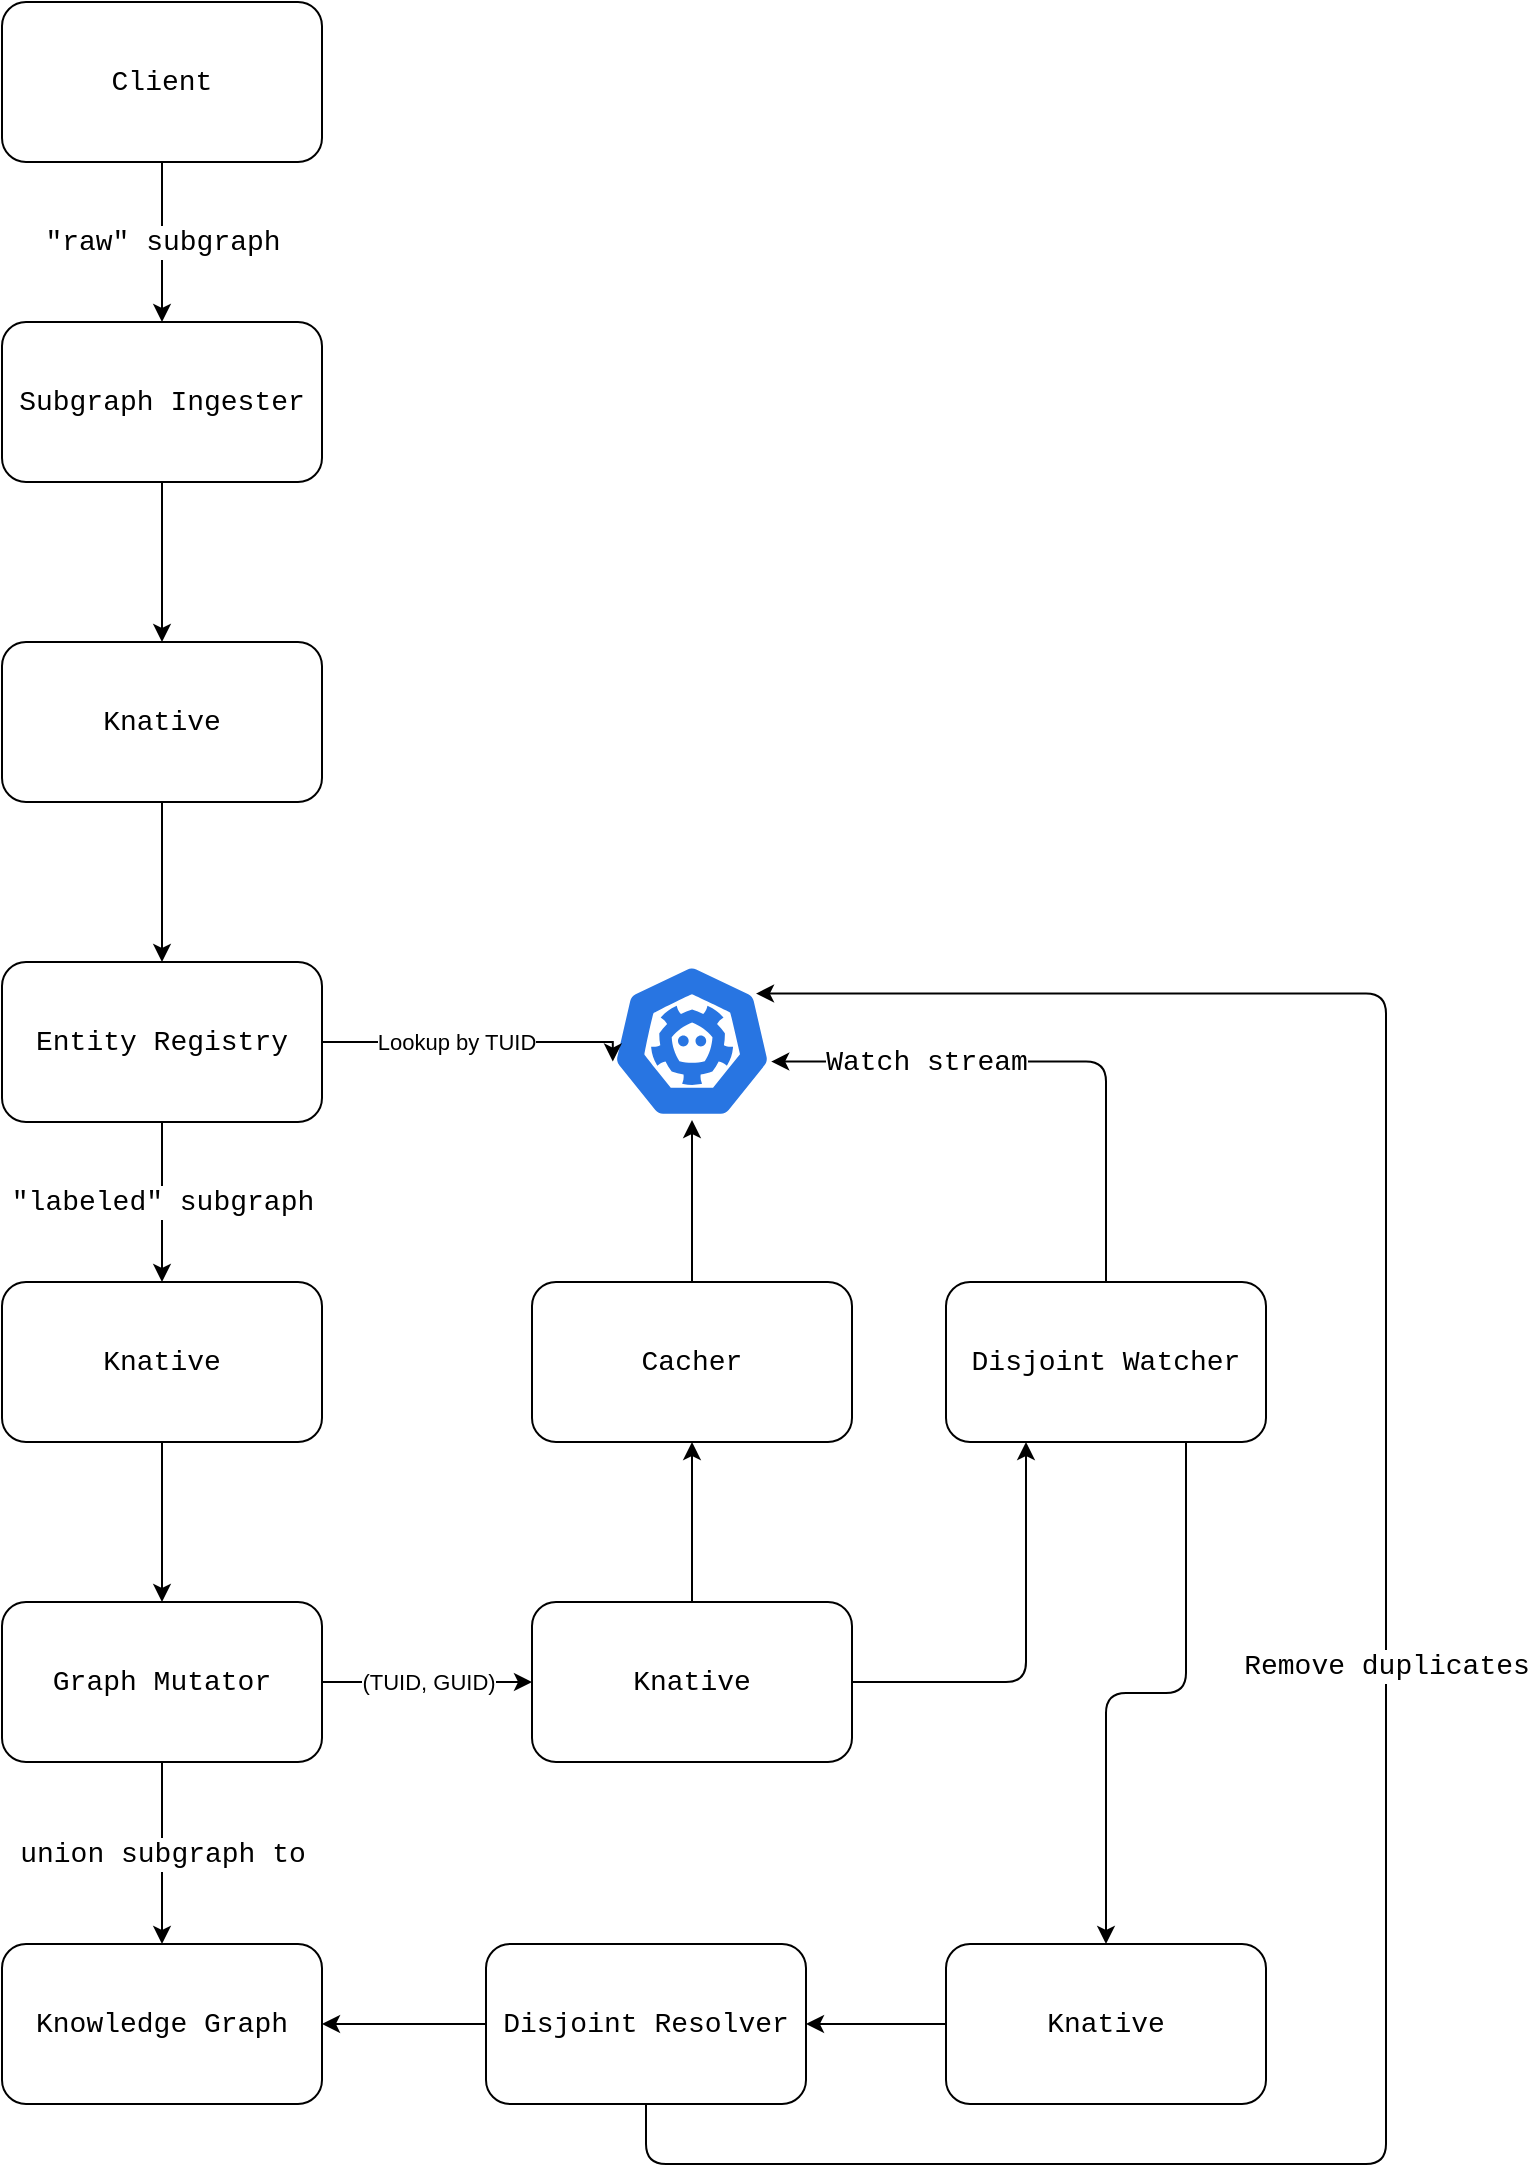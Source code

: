 <mxfile>
    <diagram id="LhJ8ON7SiD7B-he_QWnQ" name="Page-1">
        <mxGraphModel dx="2188" dy="975" grid="1" gridSize="10" guides="1" tooltips="1" connect="1" arrows="1" fold="1" page="1" pageScale="1" pageWidth="850" pageHeight="1100" background="none" math="0" shadow="0">
            <root>
                <mxCell id="0"/>
                <mxCell id="1" parent="0"/>
                <mxCell id="22" value="" style="group" parent="1" vertex="1" connectable="0">
                    <mxGeometry x="-771" y="10" width="692" height="1081" as="geometry"/>
                </mxCell>
                <mxCell id="I-vYuPlhx-Z6TTZ9ozwb-2" value="&lt;font face=&quot;Courier New&quot;&gt;&lt;span style=&quot;font-size: 14px&quot;&gt;Graph Mutator&lt;/span&gt;&lt;/font&gt;" style="rounded=1;whiteSpace=wrap;html=1;" parent="22" vertex="1">
                    <mxGeometry y="800" width="160" height="80" as="geometry"/>
                </mxCell>
                <mxCell id="I-vYuPlhx-Z6TTZ9ozwb-3" value="&lt;font face=&quot;Courier New&quot; style=&quot;font-size: 14px&quot;&gt;Client&lt;/font&gt;" style="rounded=1;whiteSpace=wrap;html=1;" parent="22" vertex="1">
                    <mxGeometry width="160" height="80" as="geometry"/>
                </mxCell>
                <mxCell id="Ir6waPqo-X5nPPkwcRdq-1" value="&lt;font face=&quot;Courier New&quot;&gt;&lt;span style=&quot;font-size: 14px&quot;&gt;Subgraph Ingester&lt;/span&gt;&lt;/font&gt;" style="rounded=1;whiteSpace=wrap;html=1;" parent="22" vertex="1">
                    <mxGeometry y="160" width="160" height="80" as="geometry"/>
                </mxCell>
                <mxCell id="11" value="&quot;raw&quot; subgraph" style="edgeStyle=orthogonalEdgeStyle;html=1;entryX=0.5;entryY=0;entryDx=0;entryDy=0;fontFamily=Courier New;fontSize=14;" parent="22" source="I-vYuPlhx-Z6TTZ9ozwb-3" target="Ir6waPqo-X5nPPkwcRdq-1" edge="1">
                    <mxGeometry relative="1" as="geometry"/>
                </mxCell>
                <mxCell id="Ir6waPqo-X5nPPkwcRdq-8" value="&lt;font face=&quot;Courier New&quot;&gt;&lt;span style=&quot;font-size: 14px&quot;&gt;Knative&lt;/span&gt;&lt;/font&gt;" style="rounded=1;whiteSpace=wrap;html=1;" parent="22" vertex="1">
                    <mxGeometry y="320" width="160" height="80" as="geometry"/>
                </mxCell>
                <mxCell id="Ir6waPqo-X5nPPkwcRdq-16" style="edgeStyle=orthogonalEdgeStyle;rounded=0;orthogonalLoop=1;jettySize=auto;html=1;entryX=0.5;entryY=0;entryDx=0;entryDy=0;" parent="22" source="Ir6waPqo-X5nPPkwcRdq-1" target="Ir6waPqo-X5nPPkwcRdq-8" edge="1">
                    <mxGeometry relative="1" as="geometry"/>
                </mxCell>
                <mxCell id="Ir6waPqo-X5nPPkwcRdq-11" value="&lt;font face=&quot;Courier New&quot;&gt;&lt;span style=&quot;font-size: 14px&quot;&gt;Entity Registry&lt;/span&gt;&lt;/font&gt;" style="rounded=1;whiteSpace=wrap;html=1;" parent="22" vertex="1">
                    <mxGeometry y="480" width="160" height="80" as="geometry"/>
                </mxCell>
                <mxCell id="Ir6waPqo-X5nPPkwcRdq-17" style="edgeStyle=orthogonalEdgeStyle;rounded=0;orthogonalLoop=1;jettySize=auto;html=1;entryX=0.5;entryY=0;entryDx=0;entryDy=0;" parent="22" source="Ir6waPqo-X5nPPkwcRdq-8" target="Ir6waPqo-X5nPPkwcRdq-11" edge="1">
                    <mxGeometry relative="1" as="geometry"/>
                </mxCell>
                <mxCell id="Ir6waPqo-X5nPPkwcRdq-19" style="edgeStyle=orthogonalEdgeStyle;rounded=0;orthogonalLoop=1;jettySize=auto;html=1;entryX=0.5;entryY=0;entryDx=0;entryDy=0;" parent="22" source="Ir6waPqo-X5nPPkwcRdq-13" target="I-vYuPlhx-Z6TTZ9ozwb-2" edge="1">
                    <mxGeometry relative="1" as="geometry"/>
                </mxCell>
                <mxCell id="Ir6waPqo-X5nPPkwcRdq-13" value="&lt;font face=&quot;Courier New&quot;&gt;&lt;span style=&quot;font-size: 14px&quot;&gt;Knative&lt;/span&gt;&lt;/font&gt;" style="rounded=1;whiteSpace=wrap;html=1;" parent="22" vertex="1">
                    <mxGeometry y="640" width="160" height="80" as="geometry"/>
                </mxCell>
                <mxCell id="Ir6waPqo-X5nPPkwcRdq-18" value="&lt;font face=&quot;Courier New&quot;&gt;&lt;font style=&quot;font-size: 14px&quot;&gt;&quot;labeled&quot;&amp;nbsp;subgraph&lt;/font&gt;&lt;/font&gt;" style="edgeStyle=orthogonalEdgeStyle;rounded=0;orthogonalLoop=1;jettySize=auto;html=1;entryX=0.5;entryY=0;entryDx=0;entryDy=0;" parent="22" source="Ir6waPqo-X5nPPkwcRdq-11" target="Ir6waPqo-X5nPPkwcRdq-13" edge="1">
                    <mxGeometry relative="1" as="geometry"/>
                </mxCell>
                <mxCell id="Ir6waPqo-X5nPPkwcRdq-37" value="&lt;font face=&quot;Courier New&quot;&gt;&lt;span style=&quot;font-size: 14px&quot;&gt;Knative&lt;/span&gt;&lt;/font&gt;" style="rounded=1;whiteSpace=wrap;html=1;" parent="22" vertex="1">
                    <mxGeometry x="265" y="800" width="160" height="80" as="geometry"/>
                </mxCell>
                <mxCell id="Ir6waPqo-X5nPPkwcRdq-38" value="(TUID, GUID)" style="edgeStyle=orthogonalEdgeStyle;rounded=0;orthogonalLoop=1;jettySize=auto;html=1;entryX=0;entryY=0.5;entryDx=0;entryDy=0;" parent="22" source="I-vYuPlhx-Z6TTZ9ozwb-2" target="Ir6waPqo-X5nPPkwcRdq-37" edge="1">
                    <mxGeometry relative="1" as="geometry"/>
                </mxCell>
                <mxCell id="Ir6waPqo-X5nPPkwcRdq-44" value="&lt;font face=&quot;Courier New&quot;&gt;&lt;span style=&quot;font-size: 14px&quot;&gt;Cacher&lt;/span&gt;&lt;/font&gt;" style="rounded=1;whiteSpace=wrap;html=1;" parent="22" vertex="1">
                    <mxGeometry x="265" y="640" width="160" height="80" as="geometry"/>
                </mxCell>
                <mxCell id="Ir6waPqo-X5nPPkwcRdq-45" style="edgeStyle=orthogonalEdgeStyle;rounded=0;orthogonalLoop=1;jettySize=auto;html=1;entryX=0.5;entryY=1;entryDx=0;entryDy=0;" parent="22" source="Ir6waPqo-X5nPPkwcRdq-37" target="Ir6waPqo-X5nPPkwcRdq-44" edge="1">
                    <mxGeometry relative="1" as="geometry"/>
                </mxCell>
                <mxCell id="2" value="" style="sketch=0;html=1;dashed=0;whitespace=wrap;fillColor=#2875E2;strokeColor=#ffffff;points=[[0.005,0.63,0],[0.1,0.2,0],[0.9,0.2,0],[0.5,0,0],[0.995,0.63,0],[0.72,0.99,0],[0.5,1,0],[0.28,0.99,0]];shape=mxgraph.kubernetes.icon;prIcon=etcd" parent="22" vertex="1">
                    <mxGeometry x="305" y="480" width="80" height="79" as="geometry"/>
                </mxCell>
                <mxCell id="Ir6waPqo-X5nPPkwcRdq-39" value="Lookup by TUID" style="edgeStyle=orthogonalEdgeStyle;rounded=0;orthogonalLoop=1;jettySize=auto;html=1;entryX=0.005;entryY=0.63;entryDx=0;entryDy=0;entryPerimeter=0;" parent="22" source="Ir6waPqo-X5nPPkwcRdq-11" target="2" edge="1">
                    <mxGeometry x="-0.143" relative="1" as="geometry">
                        <Array as="points">
                            <mxPoint x="305" y="520"/>
                        </Array>
                        <mxPoint as="offset"/>
                        <mxPoint x="265" y="520" as="targetPoint"/>
                    </mxGeometry>
                </mxCell>
                <mxCell id="Ir6waPqo-X5nPPkwcRdq-46" style="edgeStyle=orthogonalEdgeStyle;rounded=0;orthogonalLoop=1;jettySize=auto;html=1;" parent="22" source="Ir6waPqo-X5nPPkwcRdq-44" target="2" edge="1">
                    <mxGeometry relative="1" as="geometry">
                        <mxPoint x="345" y="560" as="targetPoint"/>
                    </mxGeometry>
                </mxCell>
                <mxCell id="3" value="&lt;font face=&quot;Courier New&quot;&gt;&lt;span style=&quot;font-size: 14px&quot;&gt;Knowledge Graph&lt;/span&gt;&lt;/font&gt;" style="rounded=1;whiteSpace=wrap;html=1;" parent="22" vertex="1">
                    <mxGeometry y="971" width="160" height="80" as="geometry"/>
                </mxCell>
                <mxCell id="Ir6waPqo-X5nPPkwcRdq-21" value="&lt;font face=&quot;Courier New&quot; style=&quot;font-size: 14px&quot;&gt;union subgraph to&lt;/font&gt;" style="edgeStyle=orthogonalEdgeStyle;rounded=0;orthogonalLoop=1;jettySize=auto;html=1;entryX=0.5;entryY=0;entryDx=0;entryDy=0;" parent="22" source="I-vYuPlhx-Z6TTZ9ozwb-2" target="3" edge="1">
                    <mxGeometry relative="1" as="geometry">
                        <mxPoint x="80" y="960" as="targetPoint"/>
                    </mxGeometry>
                </mxCell>
                <mxCell id="14" value="Watch stream" style="edgeStyle=orthogonalEdgeStyle;html=1;entryX=0.995;entryY=0.63;entryDx=0;entryDy=0;entryPerimeter=0;fontFamily=Courier New;fontSize=14;" parent="22" source="4" target="2" edge="1">
                    <mxGeometry x="0.442" relative="1" as="geometry">
                        <Array as="points">
                            <mxPoint x="552" y="530"/>
                        </Array>
                        <mxPoint as="offset"/>
                    </mxGeometry>
                </mxCell>
                <mxCell id="4" value="&lt;font face=&quot;Courier New&quot;&gt;&lt;span style=&quot;font-size: 14px&quot;&gt;Disjoint Watcher&lt;/span&gt;&lt;/font&gt;" style="rounded=1;whiteSpace=wrap;html=1;" parent="22" vertex="1">
                    <mxGeometry x="472" y="640" width="160" height="80" as="geometry"/>
                </mxCell>
                <mxCell id="15" style="edgeStyle=orthogonalEdgeStyle;html=1;entryX=0.25;entryY=1;entryDx=0;entryDy=0;fontFamily=Courier New;fontSize=14;" parent="22" source="Ir6waPqo-X5nPPkwcRdq-37" target="4" edge="1">
                    <mxGeometry relative="1" as="geometry"/>
                </mxCell>
                <mxCell id="16" value="&lt;font face=&quot;Courier New&quot;&gt;&lt;span style=&quot;font-size: 14px&quot;&gt;Knative&lt;/span&gt;&lt;/font&gt;" style="rounded=1;whiteSpace=wrap;html=1;" parent="22" vertex="1">
                    <mxGeometry x="472" y="971" width="160" height="80" as="geometry"/>
                </mxCell>
                <mxCell id="17" style="edgeStyle=orthogonalEdgeStyle;html=1;exitX=0.75;exitY=1;exitDx=0;exitDy=0;entryX=0.5;entryY=0;entryDx=0;entryDy=0;fontFamily=Courier New;fontSize=14;" parent="22" source="4" target="16" edge="1">
                    <mxGeometry relative="1" as="geometry"/>
                </mxCell>
                <mxCell id="19" style="edgeStyle=orthogonalEdgeStyle;html=1;entryX=1;entryY=0.5;entryDx=0;entryDy=0;fontFamily=Courier New;fontSize=14;" parent="22" source="18" target="3" edge="1">
                    <mxGeometry relative="1" as="geometry"/>
                </mxCell>
                <mxCell id="21" value="Remove duplicates" style="edgeStyle=orthogonalEdgeStyle;html=1;entryX=0.9;entryY=0.2;entryDx=0;entryDy=0;entryPerimeter=0;fontFamily=Courier New;fontSize=14;" parent="22" source="18" target="2" edge="1">
                    <mxGeometry x="-0.0" relative="1" as="geometry">
                        <Array as="points">
                            <mxPoint x="322" y="1081"/>
                            <mxPoint x="692" y="1081"/>
                            <mxPoint x="692" y="496"/>
                        </Array>
                        <mxPoint y="1" as="offset"/>
                    </mxGeometry>
                </mxCell>
                <mxCell id="18" value="&lt;font face=&quot;Courier New&quot;&gt;&lt;span style=&quot;font-size: 14px&quot;&gt;Disjoint Resolver&lt;/span&gt;&lt;/font&gt;" style="rounded=1;whiteSpace=wrap;html=1;" parent="22" vertex="1">
                    <mxGeometry x="242" y="971" width="160" height="80" as="geometry"/>
                </mxCell>
                <mxCell id="20" style="edgeStyle=orthogonalEdgeStyle;html=1;entryX=1;entryY=0.5;entryDx=0;entryDy=0;fontFamily=Courier New;fontSize=14;" parent="22" source="16" target="18" edge="1">
                    <mxGeometry relative="1" as="geometry"/>
                </mxCell>
            </root>
        </mxGraphModel>
    </diagram>
</mxfile>